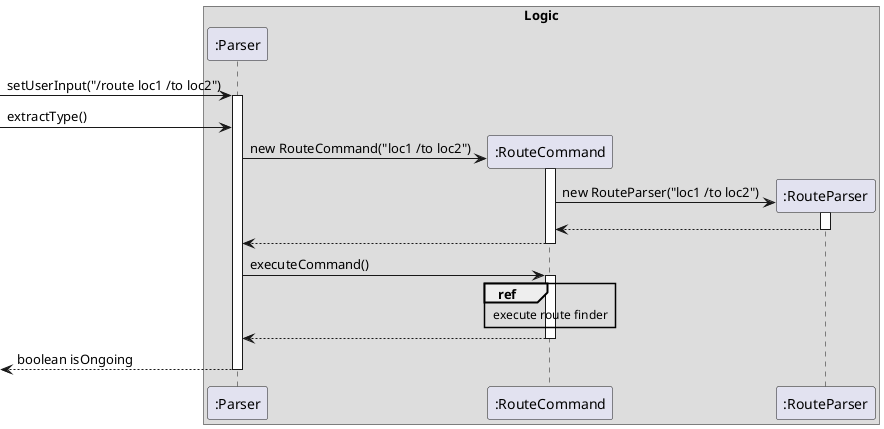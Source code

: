 @startuml
box Logic
[-> ":Parser": setUserInput("/route loc1 /to loc2")
activate ":Parser"
[-> ":Parser": extractType()

create ":RouteCommand"
":Parser" -> ":RouteCommand":new RouteCommand("loc1 /to loc2")
activate ":RouteCommand"

create ":RouteParser"
":RouteCommand" -> ":RouteParser": new RouteParser("loc1 /to loc2")
activate ":RouteParser"
":RouteCommand" <-- ":RouteParser"
deactivate ":RouteParser"

":Parser" <-- ":RouteCommand"
deactivate ":RouteCommand"

":Parser" -> ":RouteCommand":executeCommand()
activate ":RouteCommand"

ref over ":RouteCommand"
execute route finder
end

":Parser" <-- ":RouteCommand"
deactivate ":RouteCommand"
[<-- ":Parser": boolean isOngoing
deactivate ":Parser"


@enduml